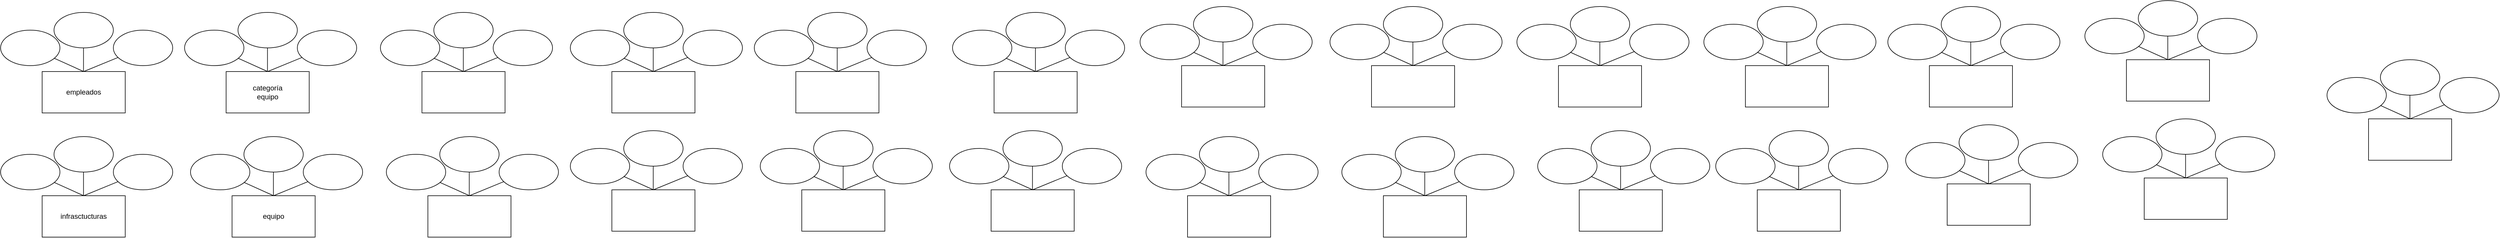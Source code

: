 <mxfile version="26.0.6">
  <diagram name="Página-1" id="UafZZl_CcEjMIetHrHQl">
    <mxGraphModel dx="794" dy="459" grid="1" gridSize="10" guides="1" tooltips="1" connect="1" arrows="1" fold="1" page="1" pageScale="1" pageWidth="827" pageHeight="1169" math="0" shadow="0">
      <root>
        <mxCell id="0" />
        <mxCell id="1" parent="0" />
        <mxCell id="YZ39Nb8B40ybX0shpPyo-1" value="empleados" style="rounded=0;whiteSpace=wrap;html=1;" parent="1" vertex="1">
          <mxGeometry x="120" y="120" width="140" height="70" as="geometry" />
        </mxCell>
        <mxCell id="YZ39Nb8B40ybX0shpPyo-3" value="" style="endArrow=none;html=1;rounded=0;" parent="1" edge="1">
          <mxGeometry width="50" height="50" relative="1" as="geometry">
            <mxPoint x="189.71" y="120" as="sourcePoint" />
            <mxPoint x="189.71" y="70" as="targetPoint" />
          </mxGeometry>
        </mxCell>
        <mxCell id="YZ39Nb8B40ybX0shpPyo-4" value="" style="endArrow=none;html=1;rounded=0;" parent="1" edge="1">
          <mxGeometry width="50" height="50" relative="1" as="geometry">
            <mxPoint x="190" y="120" as="sourcePoint" />
            <mxPoint x="132.176" y="93.798" as="targetPoint" />
          </mxGeometry>
        </mxCell>
        <mxCell id="YZ39Nb8B40ybX0shpPyo-5" value="" style="endArrow=none;html=1;rounded=0;" parent="1" edge="1">
          <mxGeometry width="50" height="50" relative="1" as="geometry">
            <mxPoint x="190" y="120" as="sourcePoint" />
            <mxPoint x="248.764" y="95.815" as="targetPoint" />
          </mxGeometry>
        </mxCell>
        <mxCell id="YZ39Nb8B40ybX0shpPyo-7" value="" style="ellipse;whiteSpace=wrap;html=1;" parent="1" vertex="1">
          <mxGeometry x="140" y="20" width="100" height="60" as="geometry" />
        </mxCell>
        <mxCell id="YZ39Nb8B40ybX0shpPyo-9" value="" style="ellipse;whiteSpace=wrap;html=1;" parent="1" vertex="1">
          <mxGeometry x="240" y="50" width="100" height="60" as="geometry" />
        </mxCell>
        <mxCell id="YZ39Nb8B40ybX0shpPyo-10" value="" style="ellipse;whiteSpace=wrap;html=1;" parent="1" vertex="1">
          <mxGeometry x="50" y="50" width="100" height="60" as="geometry" />
        </mxCell>
        <mxCell id="YZ39Nb8B40ybX0shpPyo-11" value="&lt;font style=&quot;vertical-align: inherit;&quot;&gt;&lt;font style=&quot;vertical-align: inherit;&quot;&gt;categoría&lt;/font&gt;&lt;/font&gt;&lt;div&gt;&lt;font style=&quot;vertical-align: inherit;&quot;&gt;&lt;font style=&quot;vertical-align: inherit;&quot;&gt;&lt;font style=&quot;vertical-align: inherit;&quot;&gt;&lt;font style=&quot;vertical-align: inherit;&quot;&gt;equipo&lt;/font&gt;&lt;/font&gt;&lt;/font&gt;&lt;/font&gt;&lt;/div&gt;" style="rounded=0;whiteSpace=wrap;html=1;" parent="1" vertex="1">
          <mxGeometry x="430" y="120" width="140" height="70" as="geometry" />
        </mxCell>
        <mxCell id="YZ39Nb8B40ybX0shpPyo-12" value="" style="endArrow=none;html=1;rounded=0;" parent="1" edge="1">
          <mxGeometry width="50" height="50" relative="1" as="geometry">
            <mxPoint x="499.71" y="120" as="sourcePoint" />
            <mxPoint x="499.71" y="70" as="targetPoint" />
          </mxGeometry>
        </mxCell>
        <mxCell id="YZ39Nb8B40ybX0shpPyo-13" value="" style="endArrow=none;html=1;rounded=0;" parent="1" edge="1">
          <mxGeometry width="50" height="50" relative="1" as="geometry">
            <mxPoint x="500" y="120" as="sourcePoint" />
            <mxPoint x="442.176" y="93.798" as="targetPoint" />
          </mxGeometry>
        </mxCell>
        <mxCell id="YZ39Nb8B40ybX0shpPyo-14" value="" style="endArrow=none;html=1;rounded=0;" parent="1" edge="1">
          <mxGeometry width="50" height="50" relative="1" as="geometry">
            <mxPoint x="500" y="120" as="sourcePoint" />
            <mxPoint x="558.764" y="95.815" as="targetPoint" />
          </mxGeometry>
        </mxCell>
        <mxCell id="YZ39Nb8B40ybX0shpPyo-15" value="" style="ellipse;whiteSpace=wrap;html=1;" parent="1" vertex="1">
          <mxGeometry x="450" y="20" width="100" height="60" as="geometry" />
        </mxCell>
        <mxCell id="YZ39Nb8B40ybX0shpPyo-16" value="" style="ellipse;whiteSpace=wrap;html=1;" parent="1" vertex="1">
          <mxGeometry x="550" y="50" width="100" height="60" as="geometry" />
        </mxCell>
        <mxCell id="YZ39Nb8B40ybX0shpPyo-17" value="" style="ellipse;whiteSpace=wrap;html=1;" parent="1" vertex="1">
          <mxGeometry x="360" y="50" width="100" height="60" as="geometry" />
        </mxCell>
        <mxCell id="YZ39Nb8B40ybX0shpPyo-18" value="infrasctucturas" style="rounded=0;whiteSpace=wrap;html=1;" parent="1" vertex="1">
          <mxGeometry x="120" y="330" width="140" height="70" as="geometry" />
        </mxCell>
        <mxCell id="YZ39Nb8B40ybX0shpPyo-19" value="" style="endArrow=none;html=1;rounded=0;" parent="1" edge="1">
          <mxGeometry width="50" height="50" relative="1" as="geometry">
            <mxPoint x="189.71" y="330" as="sourcePoint" />
            <mxPoint x="189.71" y="280" as="targetPoint" />
          </mxGeometry>
        </mxCell>
        <mxCell id="YZ39Nb8B40ybX0shpPyo-20" value="" style="endArrow=none;html=1;rounded=0;" parent="1" edge="1">
          <mxGeometry width="50" height="50" relative="1" as="geometry">
            <mxPoint x="190" y="330" as="sourcePoint" />
            <mxPoint x="132.176" y="303.798" as="targetPoint" />
          </mxGeometry>
        </mxCell>
        <mxCell id="YZ39Nb8B40ybX0shpPyo-21" value="" style="endArrow=none;html=1;rounded=0;" parent="1" edge="1">
          <mxGeometry width="50" height="50" relative="1" as="geometry">
            <mxPoint x="190" y="330" as="sourcePoint" />
            <mxPoint x="248.764" y="305.815" as="targetPoint" />
          </mxGeometry>
        </mxCell>
        <mxCell id="YZ39Nb8B40ybX0shpPyo-22" value="" style="ellipse;whiteSpace=wrap;html=1;" parent="1" vertex="1">
          <mxGeometry x="140" y="230" width="100" height="60" as="geometry" />
        </mxCell>
        <mxCell id="YZ39Nb8B40ybX0shpPyo-23" value="" style="ellipse;whiteSpace=wrap;html=1;" parent="1" vertex="1">
          <mxGeometry x="240" y="260" width="100" height="60" as="geometry" />
        </mxCell>
        <mxCell id="YZ39Nb8B40ybX0shpPyo-24" value="" style="ellipse;whiteSpace=wrap;html=1;" parent="1" vertex="1">
          <mxGeometry x="50" y="260" width="100" height="60" as="geometry" />
        </mxCell>
        <mxCell id="YZ39Nb8B40ybX0shpPyo-25" value="&lt;font style=&quot;vertical-align: inherit;&quot;&gt;&lt;font style=&quot;vertical-align: inherit;&quot;&gt;equipo&lt;/font&gt;&lt;/font&gt;" style="rounded=0;whiteSpace=wrap;html=1;" parent="1" vertex="1">
          <mxGeometry x="440" y="330" width="140" height="70" as="geometry" />
        </mxCell>
        <mxCell id="YZ39Nb8B40ybX0shpPyo-26" value="" style="endArrow=none;html=1;rounded=0;" parent="1" edge="1">
          <mxGeometry width="50" height="50" relative="1" as="geometry">
            <mxPoint x="509.71" y="330" as="sourcePoint" />
            <mxPoint x="509.71" y="280" as="targetPoint" />
          </mxGeometry>
        </mxCell>
        <mxCell id="YZ39Nb8B40ybX0shpPyo-27" value="" style="endArrow=none;html=1;rounded=0;" parent="1" edge="1">
          <mxGeometry width="50" height="50" relative="1" as="geometry">
            <mxPoint x="510" y="330" as="sourcePoint" />
            <mxPoint x="452.176" y="303.798" as="targetPoint" />
          </mxGeometry>
        </mxCell>
        <mxCell id="YZ39Nb8B40ybX0shpPyo-28" value="" style="endArrow=none;html=1;rounded=0;" parent="1" edge="1">
          <mxGeometry width="50" height="50" relative="1" as="geometry">
            <mxPoint x="510" y="330" as="sourcePoint" />
            <mxPoint x="568.764" y="305.815" as="targetPoint" />
          </mxGeometry>
        </mxCell>
        <mxCell id="YZ39Nb8B40ybX0shpPyo-29" value="" style="ellipse;whiteSpace=wrap;html=1;" parent="1" vertex="1">
          <mxGeometry x="460" y="230" width="100" height="60" as="geometry" />
        </mxCell>
        <mxCell id="YZ39Nb8B40ybX0shpPyo-30" value="" style="ellipse;whiteSpace=wrap;html=1;" parent="1" vertex="1">
          <mxGeometry x="560" y="260" width="100" height="60" as="geometry" />
        </mxCell>
        <mxCell id="YZ39Nb8B40ybX0shpPyo-31" value="" style="ellipse;whiteSpace=wrap;html=1;" parent="1" vertex="1">
          <mxGeometry x="370" y="260" width="100" height="60" as="geometry" />
        </mxCell>
        <mxCell id="YZ39Nb8B40ybX0shpPyo-32" value="" style="rounded=0;whiteSpace=wrap;html=1;" parent="1" vertex="1">
          <mxGeometry x="760" y="120" width="140" height="70" as="geometry" />
        </mxCell>
        <mxCell id="YZ39Nb8B40ybX0shpPyo-33" value="" style="endArrow=none;html=1;rounded=0;" parent="1" edge="1">
          <mxGeometry width="50" height="50" relative="1" as="geometry">
            <mxPoint x="829.71" y="120" as="sourcePoint" />
            <mxPoint x="829.71" y="70" as="targetPoint" />
          </mxGeometry>
        </mxCell>
        <mxCell id="YZ39Nb8B40ybX0shpPyo-34" value="" style="endArrow=none;html=1;rounded=0;" parent="1" edge="1">
          <mxGeometry width="50" height="50" relative="1" as="geometry">
            <mxPoint x="830" y="120" as="sourcePoint" />
            <mxPoint x="772.176" y="93.798" as="targetPoint" />
          </mxGeometry>
        </mxCell>
        <mxCell id="YZ39Nb8B40ybX0shpPyo-35" value="" style="endArrow=none;html=1;rounded=0;" parent="1" edge="1">
          <mxGeometry width="50" height="50" relative="1" as="geometry">
            <mxPoint x="830" y="120" as="sourcePoint" />
            <mxPoint x="888.764" y="95.815" as="targetPoint" />
          </mxGeometry>
        </mxCell>
        <mxCell id="YZ39Nb8B40ybX0shpPyo-36" value="" style="ellipse;whiteSpace=wrap;html=1;" parent="1" vertex="1">
          <mxGeometry x="780" y="20" width="100" height="60" as="geometry" />
        </mxCell>
        <mxCell id="YZ39Nb8B40ybX0shpPyo-37" value="" style="ellipse;whiteSpace=wrap;html=1;" parent="1" vertex="1">
          <mxGeometry x="880" y="50" width="100" height="60" as="geometry" />
        </mxCell>
        <mxCell id="YZ39Nb8B40ybX0shpPyo-38" value="" style="ellipse;whiteSpace=wrap;html=1;" parent="1" vertex="1">
          <mxGeometry x="690" y="50" width="100" height="60" as="geometry" />
        </mxCell>
        <mxCell id="YZ39Nb8B40ybX0shpPyo-39" value="" style="rounded=0;whiteSpace=wrap;html=1;" parent="1" vertex="1">
          <mxGeometry x="1080" y="120" width="140" height="70" as="geometry" />
        </mxCell>
        <mxCell id="YZ39Nb8B40ybX0shpPyo-40" value="" style="endArrow=none;html=1;rounded=0;" parent="1" edge="1">
          <mxGeometry width="50" height="50" relative="1" as="geometry">
            <mxPoint x="1149.71" y="120" as="sourcePoint" />
            <mxPoint x="1149.71" y="70" as="targetPoint" />
          </mxGeometry>
        </mxCell>
        <mxCell id="YZ39Nb8B40ybX0shpPyo-41" value="" style="endArrow=none;html=1;rounded=0;" parent="1" edge="1">
          <mxGeometry width="50" height="50" relative="1" as="geometry">
            <mxPoint x="1150" y="120" as="sourcePoint" />
            <mxPoint x="1092.176" y="93.798" as="targetPoint" />
          </mxGeometry>
        </mxCell>
        <mxCell id="YZ39Nb8B40ybX0shpPyo-42" value="" style="endArrow=none;html=1;rounded=0;" parent="1" edge="1">
          <mxGeometry width="50" height="50" relative="1" as="geometry">
            <mxPoint x="1150" y="120" as="sourcePoint" />
            <mxPoint x="1208.764" y="95.815" as="targetPoint" />
          </mxGeometry>
        </mxCell>
        <mxCell id="YZ39Nb8B40ybX0shpPyo-43" value="" style="ellipse;whiteSpace=wrap;html=1;" parent="1" vertex="1">
          <mxGeometry x="1100" y="20" width="100" height="60" as="geometry" />
        </mxCell>
        <mxCell id="YZ39Nb8B40ybX0shpPyo-44" value="" style="ellipse;whiteSpace=wrap;html=1;" parent="1" vertex="1">
          <mxGeometry x="1200" y="50" width="100" height="60" as="geometry" />
        </mxCell>
        <mxCell id="YZ39Nb8B40ybX0shpPyo-45" value="" style="ellipse;whiteSpace=wrap;html=1;" parent="1" vertex="1">
          <mxGeometry x="1010" y="50" width="100" height="60" as="geometry" />
        </mxCell>
        <mxCell id="YZ39Nb8B40ybX0shpPyo-53" value="" style="rounded=0;whiteSpace=wrap;html=1;" parent="1" vertex="1">
          <mxGeometry x="1390" y="120" width="140" height="70" as="geometry" />
        </mxCell>
        <mxCell id="YZ39Nb8B40ybX0shpPyo-54" value="" style="endArrow=none;html=1;rounded=0;" parent="1" edge="1">
          <mxGeometry width="50" height="50" relative="1" as="geometry">
            <mxPoint x="1459.71" y="120" as="sourcePoint" />
            <mxPoint x="1459.71" y="70" as="targetPoint" />
          </mxGeometry>
        </mxCell>
        <mxCell id="YZ39Nb8B40ybX0shpPyo-55" value="" style="endArrow=none;html=1;rounded=0;" parent="1" edge="1">
          <mxGeometry width="50" height="50" relative="1" as="geometry">
            <mxPoint x="1460" y="120" as="sourcePoint" />
            <mxPoint x="1402.176" y="93.798" as="targetPoint" />
          </mxGeometry>
        </mxCell>
        <mxCell id="YZ39Nb8B40ybX0shpPyo-56" value="" style="endArrow=none;html=1;rounded=0;" parent="1" edge="1">
          <mxGeometry width="50" height="50" relative="1" as="geometry">
            <mxPoint x="1460" y="120" as="sourcePoint" />
            <mxPoint x="1518.764" y="95.815" as="targetPoint" />
          </mxGeometry>
        </mxCell>
        <mxCell id="YZ39Nb8B40ybX0shpPyo-57" value="" style="ellipse;whiteSpace=wrap;html=1;" parent="1" vertex="1">
          <mxGeometry x="1410" y="20" width="100" height="60" as="geometry" />
        </mxCell>
        <mxCell id="YZ39Nb8B40ybX0shpPyo-58" value="" style="ellipse;whiteSpace=wrap;html=1;" parent="1" vertex="1">
          <mxGeometry x="1510" y="50" width="100" height="60" as="geometry" />
        </mxCell>
        <mxCell id="YZ39Nb8B40ybX0shpPyo-59" value="" style="ellipse;whiteSpace=wrap;html=1;" parent="1" vertex="1">
          <mxGeometry x="1320" y="50" width="100" height="60" as="geometry" />
        </mxCell>
        <mxCell id="YZ39Nb8B40ybX0shpPyo-60" value="" style="rounded=0;whiteSpace=wrap;html=1;" parent="1" vertex="1">
          <mxGeometry x="1724" y="120" width="140" height="70" as="geometry" />
        </mxCell>
        <mxCell id="YZ39Nb8B40ybX0shpPyo-61" value="" style="endArrow=none;html=1;rounded=0;" parent="1" edge="1">
          <mxGeometry width="50" height="50" relative="1" as="geometry">
            <mxPoint x="1793.71" y="120" as="sourcePoint" />
            <mxPoint x="1793.71" y="70" as="targetPoint" />
          </mxGeometry>
        </mxCell>
        <mxCell id="YZ39Nb8B40ybX0shpPyo-62" value="" style="endArrow=none;html=1;rounded=0;" parent="1" edge="1">
          <mxGeometry width="50" height="50" relative="1" as="geometry">
            <mxPoint x="1794" y="120" as="sourcePoint" />
            <mxPoint x="1736.176" y="93.798" as="targetPoint" />
          </mxGeometry>
        </mxCell>
        <mxCell id="YZ39Nb8B40ybX0shpPyo-63" value="" style="endArrow=none;html=1;rounded=0;" parent="1" edge="1">
          <mxGeometry width="50" height="50" relative="1" as="geometry">
            <mxPoint x="1794" y="120" as="sourcePoint" />
            <mxPoint x="1852.764" y="95.815" as="targetPoint" />
          </mxGeometry>
        </mxCell>
        <mxCell id="YZ39Nb8B40ybX0shpPyo-64" value="" style="ellipse;whiteSpace=wrap;html=1;" parent="1" vertex="1">
          <mxGeometry x="1744" y="20" width="100" height="60" as="geometry" />
        </mxCell>
        <mxCell id="YZ39Nb8B40ybX0shpPyo-65" value="" style="ellipse;whiteSpace=wrap;html=1;" parent="1" vertex="1">
          <mxGeometry x="1844" y="50" width="100" height="60" as="geometry" />
        </mxCell>
        <mxCell id="YZ39Nb8B40ybX0shpPyo-66" value="" style="ellipse;whiteSpace=wrap;html=1;" parent="1" vertex="1">
          <mxGeometry x="1654" y="50" width="100" height="60" as="geometry" />
        </mxCell>
        <mxCell id="YZ39Nb8B40ybX0shpPyo-67" value="" style="rounded=0;whiteSpace=wrap;html=1;" parent="1" vertex="1">
          <mxGeometry x="770" y="330" width="140" height="70" as="geometry" />
        </mxCell>
        <mxCell id="YZ39Nb8B40ybX0shpPyo-68" value="" style="endArrow=none;html=1;rounded=0;" parent="1" edge="1">
          <mxGeometry width="50" height="50" relative="1" as="geometry">
            <mxPoint x="839.71" y="330" as="sourcePoint" />
            <mxPoint x="839.71" y="280" as="targetPoint" />
          </mxGeometry>
        </mxCell>
        <mxCell id="YZ39Nb8B40ybX0shpPyo-69" value="" style="endArrow=none;html=1;rounded=0;" parent="1" edge="1">
          <mxGeometry width="50" height="50" relative="1" as="geometry">
            <mxPoint x="840" y="330" as="sourcePoint" />
            <mxPoint x="782.176" y="303.798" as="targetPoint" />
          </mxGeometry>
        </mxCell>
        <mxCell id="YZ39Nb8B40ybX0shpPyo-70" value="" style="endArrow=none;html=1;rounded=0;" parent="1" edge="1">
          <mxGeometry width="50" height="50" relative="1" as="geometry">
            <mxPoint x="840" y="330" as="sourcePoint" />
            <mxPoint x="898.764" y="305.815" as="targetPoint" />
          </mxGeometry>
        </mxCell>
        <mxCell id="YZ39Nb8B40ybX0shpPyo-71" value="" style="ellipse;whiteSpace=wrap;html=1;" parent="1" vertex="1">
          <mxGeometry x="790" y="230" width="100" height="60" as="geometry" />
        </mxCell>
        <mxCell id="YZ39Nb8B40ybX0shpPyo-72" value="" style="ellipse;whiteSpace=wrap;html=1;" parent="1" vertex="1">
          <mxGeometry x="890" y="260" width="100" height="60" as="geometry" />
        </mxCell>
        <mxCell id="YZ39Nb8B40ybX0shpPyo-73" value="" style="ellipse;whiteSpace=wrap;html=1;" parent="1" vertex="1">
          <mxGeometry x="700" y="260" width="100" height="60" as="geometry" />
        </mxCell>
        <mxCell id="YZ39Nb8B40ybX0shpPyo-74" value="" style="rounded=0;whiteSpace=wrap;html=1;" parent="1" vertex="1">
          <mxGeometry x="1080" y="320" width="140" height="70" as="geometry" />
        </mxCell>
        <mxCell id="YZ39Nb8B40ybX0shpPyo-75" value="" style="endArrow=none;html=1;rounded=0;" parent="1" edge="1">
          <mxGeometry width="50" height="50" relative="1" as="geometry">
            <mxPoint x="1149.71" y="320" as="sourcePoint" />
            <mxPoint x="1149.71" y="270" as="targetPoint" />
          </mxGeometry>
        </mxCell>
        <mxCell id="YZ39Nb8B40ybX0shpPyo-76" value="" style="endArrow=none;html=1;rounded=0;" parent="1" edge="1">
          <mxGeometry width="50" height="50" relative="1" as="geometry">
            <mxPoint x="1150" y="320" as="sourcePoint" />
            <mxPoint x="1092.176" y="293.798" as="targetPoint" />
          </mxGeometry>
        </mxCell>
        <mxCell id="YZ39Nb8B40ybX0shpPyo-77" value="" style="endArrow=none;html=1;rounded=0;" parent="1" edge="1">
          <mxGeometry width="50" height="50" relative="1" as="geometry">
            <mxPoint x="1150" y="320" as="sourcePoint" />
            <mxPoint x="1208.764" y="295.815" as="targetPoint" />
          </mxGeometry>
        </mxCell>
        <mxCell id="YZ39Nb8B40ybX0shpPyo-78" value="" style="ellipse;whiteSpace=wrap;html=1;" parent="1" vertex="1">
          <mxGeometry x="1100" y="220" width="100" height="60" as="geometry" />
        </mxCell>
        <mxCell id="YZ39Nb8B40ybX0shpPyo-79" value="" style="ellipse;whiteSpace=wrap;html=1;" parent="1" vertex="1">
          <mxGeometry x="1200" y="250" width="100" height="60" as="geometry" />
        </mxCell>
        <mxCell id="YZ39Nb8B40ybX0shpPyo-80" value="" style="ellipse;whiteSpace=wrap;html=1;" parent="1" vertex="1">
          <mxGeometry x="1010" y="250" width="100" height="60" as="geometry" />
        </mxCell>
        <mxCell id="YZ39Nb8B40ybX0shpPyo-81" value="" style="rounded=0;whiteSpace=wrap;html=1;" parent="1" vertex="1">
          <mxGeometry x="1400" y="320" width="140" height="70" as="geometry" />
        </mxCell>
        <mxCell id="YZ39Nb8B40ybX0shpPyo-82" value="" style="endArrow=none;html=1;rounded=0;" parent="1" edge="1">
          <mxGeometry width="50" height="50" relative="1" as="geometry">
            <mxPoint x="1469.71" y="320" as="sourcePoint" />
            <mxPoint x="1469.71" y="270" as="targetPoint" />
          </mxGeometry>
        </mxCell>
        <mxCell id="YZ39Nb8B40ybX0shpPyo-83" value="" style="endArrow=none;html=1;rounded=0;" parent="1" edge="1">
          <mxGeometry width="50" height="50" relative="1" as="geometry">
            <mxPoint x="1470" y="320" as="sourcePoint" />
            <mxPoint x="1412.176" y="293.798" as="targetPoint" />
          </mxGeometry>
        </mxCell>
        <mxCell id="YZ39Nb8B40ybX0shpPyo-84" value="" style="endArrow=none;html=1;rounded=0;" parent="1" edge="1">
          <mxGeometry width="50" height="50" relative="1" as="geometry">
            <mxPoint x="1470" y="320" as="sourcePoint" />
            <mxPoint x="1528.764" y="295.815" as="targetPoint" />
          </mxGeometry>
        </mxCell>
        <mxCell id="YZ39Nb8B40ybX0shpPyo-85" value="" style="ellipse;whiteSpace=wrap;html=1;" parent="1" vertex="1">
          <mxGeometry x="1420" y="220" width="100" height="60" as="geometry" />
        </mxCell>
        <mxCell id="YZ39Nb8B40ybX0shpPyo-86" value="" style="ellipse;whiteSpace=wrap;html=1;" parent="1" vertex="1">
          <mxGeometry x="1520" y="250" width="100" height="60" as="geometry" />
        </mxCell>
        <mxCell id="YZ39Nb8B40ybX0shpPyo-87" value="" style="ellipse;whiteSpace=wrap;html=1;" parent="1" vertex="1">
          <mxGeometry x="1330" y="250" width="100" height="60" as="geometry" />
        </mxCell>
        <mxCell id="YZ39Nb8B40ybX0shpPyo-88" value="" style="rounded=0;whiteSpace=wrap;html=1;" parent="1" vertex="1">
          <mxGeometry x="1719" y="320" width="140" height="70" as="geometry" />
        </mxCell>
        <mxCell id="YZ39Nb8B40ybX0shpPyo-89" value="" style="endArrow=none;html=1;rounded=0;" parent="1" edge="1">
          <mxGeometry width="50" height="50" relative="1" as="geometry">
            <mxPoint x="1788.71" y="320" as="sourcePoint" />
            <mxPoint x="1788.71" y="270" as="targetPoint" />
          </mxGeometry>
        </mxCell>
        <mxCell id="YZ39Nb8B40ybX0shpPyo-90" value="" style="endArrow=none;html=1;rounded=0;" parent="1" edge="1">
          <mxGeometry width="50" height="50" relative="1" as="geometry">
            <mxPoint x="1789" y="320" as="sourcePoint" />
            <mxPoint x="1731.176" y="293.798" as="targetPoint" />
          </mxGeometry>
        </mxCell>
        <mxCell id="YZ39Nb8B40ybX0shpPyo-91" value="" style="endArrow=none;html=1;rounded=0;" parent="1" edge="1">
          <mxGeometry width="50" height="50" relative="1" as="geometry">
            <mxPoint x="1789" y="320" as="sourcePoint" />
            <mxPoint x="1847.764" y="295.815" as="targetPoint" />
          </mxGeometry>
        </mxCell>
        <mxCell id="YZ39Nb8B40ybX0shpPyo-92" value="" style="ellipse;whiteSpace=wrap;html=1;" parent="1" vertex="1">
          <mxGeometry x="1739" y="220" width="100" height="60" as="geometry" />
        </mxCell>
        <mxCell id="YZ39Nb8B40ybX0shpPyo-93" value="" style="ellipse;whiteSpace=wrap;html=1;" parent="1" vertex="1">
          <mxGeometry x="1839" y="250" width="100" height="60" as="geometry" />
        </mxCell>
        <mxCell id="YZ39Nb8B40ybX0shpPyo-94" value="" style="ellipse;whiteSpace=wrap;html=1;" parent="1" vertex="1">
          <mxGeometry x="1649" y="250" width="100" height="60" as="geometry" />
        </mxCell>
        <mxCell id="YZ39Nb8B40ybX0shpPyo-95" value="" style="rounded=0;whiteSpace=wrap;html=1;" parent="1" vertex="1">
          <mxGeometry x="2040" y="110" width="140" height="70" as="geometry" />
        </mxCell>
        <mxCell id="YZ39Nb8B40ybX0shpPyo-96" value="" style="endArrow=none;html=1;rounded=0;" parent="1" edge="1">
          <mxGeometry width="50" height="50" relative="1" as="geometry">
            <mxPoint x="2109.71" y="110" as="sourcePoint" />
            <mxPoint x="2109.71" y="60" as="targetPoint" />
          </mxGeometry>
        </mxCell>
        <mxCell id="YZ39Nb8B40ybX0shpPyo-97" value="" style="endArrow=none;html=1;rounded=0;" parent="1" edge="1">
          <mxGeometry width="50" height="50" relative="1" as="geometry">
            <mxPoint x="2110" y="110" as="sourcePoint" />
            <mxPoint x="2052.176" y="83.798" as="targetPoint" />
          </mxGeometry>
        </mxCell>
        <mxCell id="YZ39Nb8B40ybX0shpPyo-98" value="" style="endArrow=none;html=1;rounded=0;" parent="1" edge="1">
          <mxGeometry width="50" height="50" relative="1" as="geometry">
            <mxPoint x="2110" y="110" as="sourcePoint" />
            <mxPoint x="2168.764" y="85.815" as="targetPoint" />
          </mxGeometry>
        </mxCell>
        <mxCell id="YZ39Nb8B40ybX0shpPyo-99" value="" style="ellipse;whiteSpace=wrap;html=1;" parent="1" vertex="1">
          <mxGeometry x="2060" y="10" width="100" height="60" as="geometry" />
        </mxCell>
        <mxCell id="YZ39Nb8B40ybX0shpPyo-100" value="" style="ellipse;whiteSpace=wrap;html=1;" parent="1" vertex="1">
          <mxGeometry x="2160" y="40" width="100" height="60" as="geometry" />
        </mxCell>
        <mxCell id="YZ39Nb8B40ybX0shpPyo-101" value="" style="ellipse;whiteSpace=wrap;html=1;" parent="1" vertex="1">
          <mxGeometry x="1970" y="40" width="100" height="60" as="geometry" />
        </mxCell>
        <mxCell id="YZ39Nb8B40ybX0shpPyo-109" value="" style="rounded=0;whiteSpace=wrap;html=1;" parent="1" vertex="1">
          <mxGeometry x="2050" y="330" width="140" height="70" as="geometry" />
        </mxCell>
        <mxCell id="YZ39Nb8B40ybX0shpPyo-110" value="" style="endArrow=none;html=1;rounded=0;" parent="1" edge="1">
          <mxGeometry width="50" height="50" relative="1" as="geometry">
            <mxPoint x="2119.71" y="330" as="sourcePoint" />
            <mxPoint x="2119.71" y="280" as="targetPoint" />
          </mxGeometry>
        </mxCell>
        <mxCell id="YZ39Nb8B40ybX0shpPyo-111" value="" style="endArrow=none;html=1;rounded=0;" parent="1" edge="1">
          <mxGeometry width="50" height="50" relative="1" as="geometry">
            <mxPoint x="2120" y="330" as="sourcePoint" />
            <mxPoint x="2062.176" y="303.798" as="targetPoint" />
          </mxGeometry>
        </mxCell>
        <mxCell id="YZ39Nb8B40ybX0shpPyo-112" value="" style="endArrow=none;html=1;rounded=0;" parent="1" edge="1">
          <mxGeometry width="50" height="50" relative="1" as="geometry">
            <mxPoint x="2120" y="330" as="sourcePoint" />
            <mxPoint x="2178.764" y="305.815" as="targetPoint" />
          </mxGeometry>
        </mxCell>
        <mxCell id="YZ39Nb8B40ybX0shpPyo-113" value="" style="ellipse;whiteSpace=wrap;html=1;" parent="1" vertex="1">
          <mxGeometry x="2070" y="230" width="100" height="60" as="geometry" />
        </mxCell>
        <mxCell id="YZ39Nb8B40ybX0shpPyo-114" value="" style="ellipse;whiteSpace=wrap;html=1;" parent="1" vertex="1">
          <mxGeometry x="2170" y="260" width="100" height="60" as="geometry" />
        </mxCell>
        <mxCell id="YZ39Nb8B40ybX0shpPyo-115" value="" style="ellipse;whiteSpace=wrap;html=1;" parent="1" vertex="1">
          <mxGeometry x="1980" y="260" width="100" height="60" as="geometry" />
        </mxCell>
        <mxCell id="YZ39Nb8B40ybX0shpPyo-116" value="" style="rounded=0;whiteSpace=wrap;html=1;" parent="1" vertex="1">
          <mxGeometry x="2360" y="110" width="140" height="70" as="geometry" />
        </mxCell>
        <mxCell id="YZ39Nb8B40ybX0shpPyo-117" value="" style="endArrow=none;html=1;rounded=0;" parent="1" edge="1">
          <mxGeometry width="50" height="50" relative="1" as="geometry">
            <mxPoint x="2429.71" y="110" as="sourcePoint" />
            <mxPoint x="2429.71" y="60" as="targetPoint" />
          </mxGeometry>
        </mxCell>
        <mxCell id="YZ39Nb8B40ybX0shpPyo-118" value="" style="endArrow=none;html=1;rounded=0;" parent="1" edge="1">
          <mxGeometry width="50" height="50" relative="1" as="geometry">
            <mxPoint x="2430" y="110" as="sourcePoint" />
            <mxPoint x="2372.176" y="83.798" as="targetPoint" />
          </mxGeometry>
        </mxCell>
        <mxCell id="YZ39Nb8B40ybX0shpPyo-119" value="" style="endArrow=none;html=1;rounded=0;" parent="1" edge="1">
          <mxGeometry width="50" height="50" relative="1" as="geometry">
            <mxPoint x="2430" y="110" as="sourcePoint" />
            <mxPoint x="2488.764" y="85.815" as="targetPoint" />
          </mxGeometry>
        </mxCell>
        <mxCell id="YZ39Nb8B40ybX0shpPyo-120" value="" style="ellipse;whiteSpace=wrap;html=1;" parent="1" vertex="1">
          <mxGeometry x="2380" y="10" width="100" height="60" as="geometry" />
        </mxCell>
        <mxCell id="YZ39Nb8B40ybX0shpPyo-121" value="" style="ellipse;whiteSpace=wrap;html=1;" parent="1" vertex="1">
          <mxGeometry x="2480" y="40" width="100" height="60" as="geometry" />
        </mxCell>
        <mxCell id="YZ39Nb8B40ybX0shpPyo-122" value="" style="ellipse;whiteSpace=wrap;html=1;" parent="1" vertex="1">
          <mxGeometry x="2290" y="40" width="100" height="60" as="geometry" />
        </mxCell>
        <mxCell id="YZ39Nb8B40ybX0shpPyo-123" value="" style="rounded=0;whiteSpace=wrap;html=1;" parent="1" vertex="1">
          <mxGeometry x="2380" y="330" width="140" height="70" as="geometry" />
        </mxCell>
        <mxCell id="YZ39Nb8B40ybX0shpPyo-124" value="" style="endArrow=none;html=1;rounded=0;" parent="1" edge="1">
          <mxGeometry width="50" height="50" relative="1" as="geometry">
            <mxPoint x="2449.71" y="330" as="sourcePoint" />
            <mxPoint x="2449.71" y="280" as="targetPoint" />
          </mxGeometry>
        </mxCell>
        <mxCell id="YZ39Nb8B40ybX0shpPyo-125" value="" style="endArrow=none;html=1;rounded=0;" parent="1" edge="1">
          <mxGeometry width="50" height="50" relative="1" as="geometry">
            <mxPoint x="2450" y="330" as="sourcePoint" />
            <mxPoint x="2392.176" y="303.798" as="targetPoint" />
          </mxGeometry>
        </mxCell>
        <mxCell id="YZ39Nb8B40ybX0shpPyo-126" value="" style="endArrow=none;html=1;rounded=0;" parent="1" edge="1">
          <mxGeometry width="50" height="50" relative="1" as="geometry">
            <mxPoint x="2450" y="330" as="sourcePoint" />
            <mxPoint x="2508.764" y="305.815" as="targetPoint" />
          </mxGeometry>
        </mxCell>
        <mxCell id="YZ39Nb8B40ybX0shpPyo-127" value="" style="ellipse;whiteSpace=wrap;html=1;" parent="1" vertex="1">
          <mxGeometry x="2400" y="230" width="100" height="60" as="geometry" />
        </mxCell>
        <mxCell id="YZ39Nb8B40ybX0shpPyo-128" value="" style="ellipse;whiteSpace=wrap;html=1;" parent="1" vertex="1">
          <mxGeometry x="2500" y="260" width="100" height="60" as="geometry" />
        </mxCell>
        <mxCell id="YZ39Nb8B40ybX0shpPyo-129" value="" style="ellipse;whiteSpace=wrap;html=1;" parent="1" vertex="1">
          <mxGeometry x="2310" y="260" width="100" height="60" as="geometry" />
        </mxCell>
        <mxCell id="YZ39Nb8B40ybX0shpPyo-130" value="" style="rounded=0;whiteSpace=wrap;html=1;" parent="1" vertex="1">
          <mxGeometry x="2675" y="110" width="140" height="70" as="geometry" />
        </mxCell>
        <mxCell id="YZ39Nb8B40ybX0shpPyo-131" value="" style="endArrow=none;html=1;rounded=0;" parent="1" edge="1">
          <mxGeometry width="50" height="50" relative="1" as="geometry">
            <mxPoint x="2744.71" y="110" as="sourcePoint" />
            <mxPoint x="2744.71" y="60" as="targetPoint" />
          </mxGeometry>
        </mxCell>
        <mxCell id="YZ39Nb8B40ybX0shpPyo-132" value="" style="endArrow=none;html=1;rounded=0;" parent="1" edge="1">
          <mxGeometry width="50" height="50" relative="1" as="geometry">
            <mxPoint x="2745" y="110" as="sourcePoint" />
            <mxPoint x="2687.176" y="83.798" as="targetPoint" />
          </mxGeometry>
        </mxCell>
        <mxCell id="YZ39Nb8B40ybX0shpPyo-133" value="" style="endArrow=none;html=1;rounded=0;" parent="1" edge="1">
          <mxGeometry width="50" height="50" relative="1" as="geometry">
            <mxPoint x="2745" y="110" as="sourcePoint" />
            <mxPoint x="2803.764" y="85.815" as="targetPoint" />
          </mxGeometry>
        </mxCell>
        <mxCell id="YZ39Nb8B40ybX0shpPyo-134" value="" style="ellipse;whiteSpace=wrap;html=1;" parent="1" vertex="1">
          <mxGeometry x="2695" y="10" width="100" height="60" as="geometry" />
        </mxCell>
        <mxCell id="YZ39Nb8B40ybX0shpPyo-135" value="" style="ellipse;whiteSpace=wrap;html=1;" parent="1" vertex="1">
          <mxGeometry x="2795" y="40" width="100" height="60" as="geometry" />
        </mxCell>
        <mxCell id="YZ39Nb8B40ybX0shpPyo-136" value="" style="ellipse;whiteSpace=wrap;html=1;" parent="1" vertex="1">
          <mxGeometry x="2605" y="40" width="100" height="60" as="geometry" />
        </mxCell>
        <mxCell id="YZ39Nb8B40ybX0shpPyo-137" value="" style="rounded=0;whiteSpace=wrap;html=1;" parent="1" vertex="1">
          <mxGeometry x="2710" y="320" width="140" height="70" as="geometry" />
        </mxCell>
        <mxCell id="YZ39Nb8B40ybX0shpPyo-138" value="" style="endArrow=none;html=1;rounded=0;" parent="1" edge="1">
          <mxGeometry width="50" height="50" relative="1" as="geometry">
            <mxPoint x="2779.71" y="320" as="sourcePoint" />
            <mxPoint x="2779.71" y="270" as="targetPoint" />
          </mxGeometry>
        </mxCell>
        <mxCell id="YZ39Nb8B40ybX0shpPyo-139" value="" style="endArrow=none;html=1;rounded=0;" parent="1" edge="1">
          <mxGeometry width="50" height="50" relative="1" as="geometry">
            <mxPoint x="2780" y="320" as="sourcePoint" />
            <mxPoint x="2722.176" y="293.798" as="targetPoint" />
          </mxGeometry>
        </mxCell>
        <mxCell id="YZ39Nb8B40ybX0shpPyo-140" value="" style="endArrow=none;html=1;rounded=0;" parent="1" edge="1">
          <mxGeometry width="50" height="50" relative="1" as="geometry">
            <mxPoint x="2780" y="320" as="sourcePoint" />
            <mxPoint x="2838.764" y="295.815" as="targetPoint" />
          </mxGeometry>
        </mxCell>
        <mxCell id="YZ39Nb8B40ybX0shpPyo-141" value="" style="ellipse;whiteSpace=wrap;html=1;" parent="1" vertex="1">
          <mxGeometry x="2730" y="220" width="100" height="60" as="geometry" />
        </mxCell>
        <mxCell id="YZ39Nb8B40ybX0shpPyo-142" value="" style="ellipse;whiteSpace=wrap;html=1;" parent="1" vertex="1">
          <mxGeometry x="2830" y="250" width="100" height="60" as="geometry" />
        </mxCell>
        <mxCell id="YZ39Nb8B40ybX0shpPyo-143" value="" style="ellipse;whiteSpace=wrap;html=1;" parent="1" vertex="1">
          <mxGeometry x="2640" y="250" width="100" height="60" as="geometry" />
        </mxCell>
        <mxCell id="YZ39Nb8B40ybX0shpPyo-144" value="" style="rounded=0;whiteSpace=wrap;html=1;" parent="1" vertex="1">
          <mxGeometry x="2990" y="110" width="140" height="70" as="geometry" />
        </mxCell>
        <mxCell id="YZ39Nb8B40ybX0shpPyo-145" value="" style="endArrow=none;html=1;rounded=0;" parent="1" edge="1">
          <mxGeometry width="50" height="50" relative="1" as="geometry">
            <mxPoint x="3059.71" y="110" as="sourcePoint" />
            <mxPoint x="3059.71" y="60" as="targetPoint" />
          </mxGeometry>
        </mxCell>
        <mxCell id="YZ39Nb8B40ybX0shpPyo-146" value="" style="endArrow=none;html=1;rounded=0;" parent="1" edge="1">
          <mxGeometry width="50" height="50" relative="1" as="geometry">
            <mxPoint x="3060" y="110" as="sourcePoint" />
            <mxPoint x="3002.176" y="83.798" as="targetPoint" />
          </mxGeometry>
        </mxCell>
        <mxCell id="YZ39Nb8B40ybX0shpPyo-147" value="" style="endArrow=none;html=1;rounded=0;" parent="1" edge="1">
          <mxGeometry width="50" height="50" relative="1" as="geometry">
            <mxPoint x="3060" y="110" as="sourcePoint" />
            <mxPoint x="3118.764" y="85.815" as="targetPoint" />
          </mxGeometry>
        </mxCell>
        <mxCell id="YZ39Nb8B40ybX0shpPyo-148" value="" style="ellipse;whiteSpace=wrap;html=1;" parent="1" vertex="1">
          <mxGeometry x="3010" y="10" width="100" height="60" as="geometry" />
        </mxCell>
        <mxCell id="YZ39Nb8B40ybX0shpPyo-149" value="" style="ellipse;whiteSpace=wrap;html=1;" parent="1" vertex="1">
          <mxGeometry x="3110" y="40" width="100" height="60" as="geometry" />
        </mxCell>
        <mxCell id="YZ39Nb8B40ybX0shpPyo-150" value="" style="ellipse;whiteSpace=wrap;html=1;" parent="1" vertex="1">
          <mxGeometry x="2920" y="40" width="100" height="60" as="geometry" />
        </mxCell>
        <mxCell id="YZ39Nb8B40ybX0shpPyo-151" value="" style="rounded=0;whiteSpace=wrap;html=1;" parent="1" vertex="1">
          <mxGeometry x="3010" y="320" width="140" height="70" as="geometry" />
        </mxCell>
        <mxCell id="YZ39Nb8B40ybX0shpPyo-152" value="" style="endArrow=none;html=1;rounded=0;" parent="1" edge="1">
          <mxGeometry width="50" height="50" relative="1" as="geometry">
            <mxPoint x="3079.71" y="320" as="sourcePoint" />
            <mxPoint x="3079.71" y="270" as="targetPoint" />
          </mxGeometry>
        </mxCell>
        <mxCell id="YZ39Nb8B40ybX0shpPyo-153" value="" style="endArrow=none;html=1;rounded=0;" parent="1" edge="1">
          <mxGeometry width="50" height="50" relative="1" as="geometry">
            <mxPoint x="3080" y="320" as="sourcePoint" />
            <mxPoint x="3022.176" y="293.798" as="targetPoint" />
          </mxGeometry>
        </mxCell>
        <mxCell id="YZ39Nb8B40ybX0shpPyo-154" value="" style="endArrow=none;html=1;rounded=0;" parent="1" edge="1">
          <mxGeometry width="50" height="50" relative="1" as="geometry">
            <mxPoint x="3080" y="320" as="sourcePoint" />
            <mxPoint x="3138.764" y="295.815" as="targetPoint" />
          </mxGeometry>
        </mxCell>
        <mxCell id="YZ39Nb8B40ybX0shpPyo-155" value="" style="ellipse;whiteSpace=wrap;html=1;" parent="1" vertex="1">
          <mxGeometry x="3030" y="220" width="100" height="60" as="geometry" />
        </mxCell>
        <mxCell id="YZ39Nb8B40ybX0shpPyo-156" value="" style="ellipse;whiteSpace=wrap;html=1;" parent="1" vertex="1">
          <mxGeometry x="3130" y="250" width="100" height="60" as="geometry" />
        </mxCell>
        <mxCell id="YZ39Nb8B40ybX0shpPyo-157" value="" style="ellipse;whiteSpace=wrap;html=1;" parent="1" vertex="1">
          <mxGeometry x="2940" y="250" width="100" height="60" as="geometry" />
        </mxCell>
        <mxCell id="YZ39Nb8B40ybX0shpPyo-166" value="" style="rounded=0;whiteSpace=wrap;html=1;" parent="1" vertex="1">
          <mxGeometry x="3300" y="110" width="140" height="70" as="geometry" />
        </mxCell>
        <mxCell id="YZ39Nb8B40ybX0shpPyo-167" value="" style="endArrow=none;html=1;rounded=0;" parent="1" edge="1">
          <mxGeometry width="50" height="50" relative="1" as="geometry">
            <mxPoint x="3369.71" y="110" as="sourcePoint" />
            <mxPoint x="3369.71" y="60" as="targetPoint" />
          </mxGeometry>
        </mxCell>
        <mxCell id="YZ39Nb8B40ybX0shpPyo-168" value="" style="endArrow=none;html=1;rounded=0;" parent="1" edge="1">
          <mxGeometry width="50" height="50" relative="1" as="geometry">
            <mxPoint x="3370" y="110" as="sourcePoint" />
            <mxPoint x="3312.176" y="83.798" as="targetPoint" />
          </mxGeometry>
        </mxCell>
        <mxCell id="YZ39Nb8B40ybX0shpPyo-169" value="" style="endArrow=none;html=1;rounded=0;" parent="1" edge="1">
          <mxGeometry width="50" height="50" relative="1" as="geometry">
            <mxPoint x="3370" y="110" as="sourcePoint" />
            <mxPoint x="3428.764" y="85.815" as="targetPoint" />
          </mxGeometry>
        </mxCell>
        <mxCell id="YZ39Nb8B40ybX0shpPyo-170" value="" style="ellipse;whiteSpace=wrap;html=1;" parent="1" vertex="1">
          <mxGeometry x="3320" y="10" width="100" height="60" as="geometry" />
        </mxCell>
        <mxCell id="YZ39Nb8B40ybX0shpPyo-171" value="" style="ellipse;whiteSpace=wrap;html=1;" parent="1" vertex="1">
          <mxGeometry x="3420" y="40" width="100" height="60" as="geometry" />
        </mxCell>
        <mxCell id="YZ39Nb8B40ybX0shpPyo-172" value="" style="ellipse;whiteSpace=wrap;html=1;" parent="1" vertex="1">
          <mxGeometry x="3230" y="40" width="100" height="60" as="geometry" />
        </mxCell>
        <mxCell id="YZ39Nb8B40ybX0shpPyo-173" value="" style="rounded=0;whiteSpace=wrap;html=1;" parent="1" vertex="1">
          <mxGeometry x="3330" y="310" width="140" height="70" as="geometry" />
        </mxCell>
        <mxCell id="YZ39Nb8B40ybX0shpPyo-174" value="" style="endArrow=none;html=1;rounded=0;" parent="1" edge="1">
          <mxGeometry width="50" height="50" relative="1" as="geometry">
            <mxPoint x="3399.71" y="310" as="sourcePoint" />
            <mxPoint x="3399.71" y="260" as="targetPoint" />
          </mxGeometry>
        </mxCell>
        <mxCell id="YZ39Nb8B40ybX0shpPyo-175" value="" style="endArrow=none;html=1;rounded=0;" parent="1" edge="1">
          <mxGeometry width="50" height="50" relative="1" as="geometry">
            <mxPoint x="3400" y="310" as="sourcePoint" />
            <mxPoint x="3342.176" y="283.798" as="targetPoint" />
          </mxGeometry>
        </mxCell>
        <mxCell id="YZ39Nb8B40ybX0shpPyo-176" value="" style="endArrow=none;html=1;rounded=0;" parent="1" edge="1">
          <mxGeometry width="50" height="50" relative="1" as="geometry">
            <mxPoint x="3400" y="310" as="sourcePoint" />
            <mxPoint x="3458.764" y="285.815" as="targetPoint" />
          </mxGeometry>
        </mxCell>
        <mxCell id="YZ39Nb8B40ybX0shpPyo-177" value="" style="ellipse;whiteSpace=wrap;html=1;" parent="1" vertex="1">
          <mxGeometry x="3350" y="210" width="100" height="60" as="geometry" />
        </mxCell>
        <mxCell id="YZ39Nb8B40ybX0shpPyo-178" value="" style="ellipse;whiteSpace=wrap;html=1;" parent="1" vertex="1">
          <mxGeometry x="3450" y="240" width="100" height="60" as="geometry" />
        </mxCell>
        <mxCell id="YZ39Nb8B40ybX0shpPyo-179" value="" style="ellipse;whiteSpace=wrap;html=1;" parent="1" vertex="1">
          <mxGeometry x="3260" y="240" width="100" height="60" as="geometry" />
        </mxCell>
        <mxCell id="YZ39Nb8B40ybX0shpPyo-180" value="" style="rounded=0;whiteSpace=wrap;html=1;" parent="1" vertex="1">
          <mxGeometry x="3632" y="100" width="140" height="70" as="geometry" />
        </mxCell>
        <mxCell id="YZ39Nb8B40ybX0shpPyo-181" value="" style="endArrow=none;html=1;rounded=0;" parent="1" edge="1">
          <mxGeometry width="50" height="50" relative="1" as="geometry">
            <mxPoint x="3701.71" y="100" as="sourcePoint" />
            <mxPoint x="3701.71" y="50" as="targetPoint" />
          </mxGeometry>
        </mxCell>
        <mxCell id="YZ39Nb8B40ybX0shpPyo-182" value="" style="endArrow=none;html=1;rounded=0;" parent="1" edge="1">
          <mxGeometry width="50" height="50" relative="1" as="geometry">
            <mxPoint x="3702" y="100" as="sourcePoint" />
            <mxPoint x="3644.176" y="73.798" as="targetPoint" />
          </mxGeometry>
        </mxCell>
        <mxCell id="YZ39Nb8B40ybX0shpPyo-183" value="" style="endArrow=none;html=1;rounded=0;" parent="1" edge="1">
          <mxGeometry width="50" height="50" relative="1" as="geometry">
            <mxPoint x="3702" y="100" as="sourcePoint" />
            <mxPoint x="3760.764" y="75.815" as="targetPoint" />
          </mxGeometry>
        </mxCell>
        <mxCell id="YZ39Nb8B40ybX0shpPyo-184" value="" style="ellipse;whiteSpace=wrap;html=1;" parent="1" vertex="1">
          <mxGeometry x="3652" width="100" height="60" as="geometry" />
        </mxCell>
        <mxCell id="YZ39Nb8B40ybX0shpPyo-185" value="" style="ellipse;whiteSpace=wrap;html=1;" parent="1" vertex="1">
          <mxGeometry x="3752" y="30" width="100" height="60" as="geometry" />
        </mxCell>
        <mxCell id="YZ39Nb8B40ybX0shpPyo-186" value="" style="ellipse;whiteSpace=wrap;html=1;" parent="1" vertex="1">
          <mxGeometry x="3562" y="30" width="100" height="60" as="geometry" />
        </mxCell>
        <mxCell id="YZ39Nb8B40ybX0shpPyo-187" value="" style="rounded=0;whiteSpace=wrap;html=1;" parent="1" vertex="1">
          <mxGeometry x="3662" y="300" width="140" height="70" as="geometry" />
        </mxCell>
        <mxCell id="YZ39Nb8B40ybX0shpPyo-188" value="" style="endArrow=none;html=1;rounded=0;" parent="1" edge="1">
          <mxGeometry width="50" height="50" relative="1" as="geometry">
            <mxPoint x="3731.71" y="300" as="sourcePoint" />
            <mxPoint x="3731.71" y="250" as="targetPoint" />
          </mxGeometry>
        </mxCell>
        <mxCell id="YZ39Nb8B40ybX0shpPyo-189" value="" style="endArrow=none;html=1;rounded=0;" parent="1" edge="1">
          <mxGeometry width="50" height="50" relative="1" as="geometry">
            <mxPoint x="3732" y="300" as="sourcePoint" />
            <mxPoint x="3674.176" y="273.798" as="targetPoint" />
          </mxGeometry>
        </mxCell>
        <mxCell id="YZ39Nb8B40ybX0shpPyo-190" value="" style="endArrow=none;html=1;rounded=0;" parent="1" edge="1">
          <mxGeometry width="50" height="50" relative="1" as="geometry">
            <mxPoint x="3732" y="300" as="sourcePoint" />
            <mxPoint x="3790.764" y="275.815" as="targetPoint" />
          </mxGeometry>
        </mxCell>
        <mxCell id="YZ39Nb8B40ybX0shpPyo-191" value="" style="ellipse;whiteSpace=wrap;html=1;" parent="1" vertex="1">
          <mxGeometry x="3682" y="200" width="100" height="60" as="geometry" />
        </mxCell>
        <mxCell id="YZ39Nb8B40ybX0shpPyo-192" value="" style="ellipse;whiteSpace=wrap;html=1;" parent="1" vertex="1">
          <mxGeometry x="3782" y="230" width="100" height="60" as="geometry" />
        </mxCell>
        <mxCell id="YZ39Nb8B40ybX0shpPyo-193" value="" style="ellipse;whiteSpace=wrap;html=1;" parent="1" vertex="1">
          <mxGeometry x="3592" y="230" width="100" height="60" as="geometry" />
        </mxCell>
        <mxCell id="YZ39Nb8B40ybX0shpPyo-194" value="" style="rounded=0;whiteSpace=wrap;html=1;" parent="1" vertex="1">
          <mxGeometry x="4040" y="200" width="140" height="70" as="geometry" />
        </mxCell>
        <mxCell id="YZ39Nb8B40ybX0shpPyo-195" value="" style="endArrow=none;html=1;rounded=0;" parent="1" edge="1">
          <mxGeometry width="50" height="50" relative="1" as="geometry">
            <mxPoint x="4109.71" y="200" as="sourcePoint" />
            <mxPoint x="4109.71" y="150" as="targetPoint" />
          </mxGeometry>
        </mxCell>
        <mxCell id="YZ39Nb8B40ybX0shpPyo-196" value="" style="endArrow=none;html=1;rounded=0;" parent="1" edge="1">
          <mxGeometry width="50" height="50" relative="1" as="geometry">
            <mxPoint x="4110" y="200" as="sourcePoint" />
            <mxPoint x="4052.176" y="173.798" as="targetPoint" />
          </mxGeometry>
        </mxCell>
        <mxCell id="YZ39Nb8B40ybX0shpPyo-197" value="" style="endArrow=none;html=1;rounded=0;" parent="1" edge="1">
          <mxGeometry width="50" height="50" relative="1" as="geometry">
            <mxPoint x="4110" y="200" as="sourcePoint" />
            <mxPoint x="4168.764" y="175.815" as="targetPoint" />
          </mxGeometry>
        </mxCell>
        <mxCell id="YZ39Nb8B40ybX0shpPyo-198" value="" style="ellipse;whiteSpace=wrap;html=1;" parent="1" vertex="1">
          <mxGeometry x="4060" y="100" width="100" height="60" as="geometry" />
        </mxCell>
        <mxCell id="YZ39Nb8B40ybX0shpPyo-199" value="" style="ellipse;whiteSpace=wrap;html=1;" parent="1" vertex="1">
          <mxGeometry x="4160" y="130" width="100" height="60" as="geometry" />
        </mxCell>
        <mxCell id="YZ39Nb8B40ybX0shpPyo-200" value="" style="ellipse;whiteSpace=wrap;html=1;" parent="1" vertex="1">
          <mxGeometry x="3970" y="130" width="100" height="60" as="geometry" />
        </mxCell>
      </root>
    </mxGraphModel>
  </diagram>
</mxfile>
